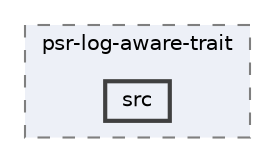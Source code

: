digraph "plugins/learndash-certificate-builder/vendor/mpdf/psr-log-aware-trait/src"
{
 // LATEX_PDF_SIZE
  bgcolor="transparent";
  edge [fontname=Helvetica,fontsize=10,labelfontname=Helvetica,labelfontsize=10];
  node [fontname=Helvetica,fontsize=10,shape=box,height=0.2,width=0.4];
  compound=true
  subgraph clusterdir_329b5d728873f642f8e7162d25564fa7 {
    graph [ bgcolor="#edf0f7", pencolor="grey50", label="psr-log-aware-trait", fontname=Helvetica,fontsize=10 style="filled,dashed", URL="dir_329b5d728873f642f8e7162d25564fa7.html",tooltip=""]
  dir_a398cb044ceb53ab16baee0932fe237d [label="src", fillcolor="#edf0f7", color="grey25", style="filled,bold", URL="dir_a398cb044ceb53ab16baee0932fe237d.html",tooltip=""];
  }
}
